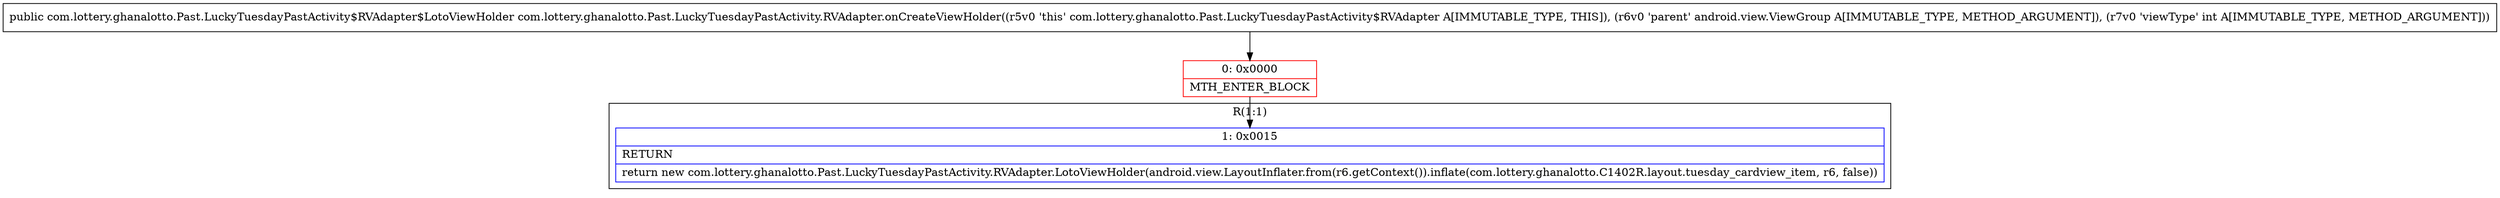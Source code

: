 digraph "CFG forcom.lottery.ghanalotto.Past.LuckyTuesdayPastActivity.RVAdapter.onCreateViewHolder(Landroid\/view\/ViewGroup;I)Lcom\/lottery\/ghanalotto\/Past\/LuckyTuesdayPastActivity$RVAdapter$LotoViewHolder;" {
subgraph cluster_Region_784532976 {
label = "R(1:1)";
node [shape=record,color=blue];
Node_1 [shape=record,label="{1\:\ 0x0015|RETURN\l|return new com.lottery.ghanalotto.Past.LuckyTuesdayPastActivity.RVAdapter.LotoViewHolder(android.view.LayoutInflater.from(r6.getContext()).inflate(com.lottery.ghanalotto.C1402R.layout.tuesday_cardview_item, r6, false))\l}"];
}
Node_0 [shape=record,color=red,label="{0\:\ 0x0000|MTH_ENTER_BLOCK\l}"];
MethodNode[shape=record,label="{public com.lottery.ghanalotto.Past.LuckyTuesdayPastActivity$RVAdapter$LotoViewHolder com.lottery.ghanalotto.Past.LuckyTuesdayPastActivity.RVAdapter.onCreateViewHolder((r5v0 'this' com.lottery.ghanalotto.Past.LuckyTuesdayPastActivity$RVAdapter A[IMMUTABLE_TYPE, THIS]), (r6v0 'parent' android.view.ViewGroup A[IMMUTABLE_TYPE, METHOD_ARGUMENT]), (r7v0 'viewType' int A[IMMUTABLE_TYPE, METHOD_ARGUMENT])) }"];
MethodNode -> Node_0;
Node_0 -> Node_1;
}

